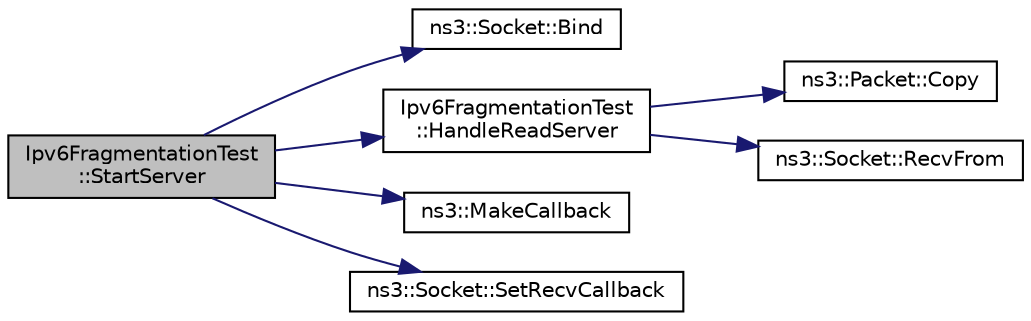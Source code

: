 digraph "Ipv6FragmentationTest::StartServer"
{
 // LATEX_PDF_SIZE
  edge [fontname="Helvetica",fontsize="10",labelfontname="Helvetica",labelfontsize="10"];
  node [fontname="Helvetica",fontsize="10",shape=record];
  rankdir="LR";
  Node1 [label="Ipv6FragmentationTest\l::StartServer",height=0.2,width=0.4,color="black", fillcolor="grey75", style="filled", fontcolor="black",tooltip="Start the server."];
  Node1 -> Node2 [color="midnightblue",fontsize="10",style="solid",fontname="Helvetica"];
  Node2 [label="ns3::Socket::Bind",height=0.2,width=0.4,color="black", fillcolor="white", style="filled",URL="$classns3_1_1_socket.html#ada93439a43de2028b5a8fc6621dad482",tooltip="Allocate a local endpoint for this socket."];
  Node1 -> Node3 [color="midnightblue",fontsize="10",style="solid",fontname="Helvetica"];
  Node3 [label="Ipv6FragmentationTest\l::HandleReadServer",height=0.2,width=0.4,color="black", fillcolor="white", style="filled",URL="$class_ipv6_fragmentation_test.html#a3e548835f02712c58b19277eb0aeb110",tooltip="Handle incoming packets."];
  Node3 -> Node4 [color="midnightblue",fontsize="10",style="solid",fontname="Helvetica"];
  Node4 [label="ns3::Packet::Copy",height=0.2,width=0.4,color="black", fillcolor="white", style="filled",URL="$classns3_1_1_packet.html#afb38be706cfc761bc1c0591f595fc1b7",tooltip="performs a COW copy of the packet."];
  Node3 -> Node5 [color="midnightblue",fontsize="10",style="solid",fontname="Helvetica"];
  Node5 [label="ns3::Socket::RecvFrom",height=0.2,width=0.4,color="black", fillcolor="white", style="filled",URL="$classns3_1_1_socket.html#af22378d7af9a2745a9eada20210da215",tooltip="Read a single packet from the socket and retrieve the sender address."];
  Node1 -> Node6 [color="midnightblue",fontsize="10",style="solid",fontname="Helvetica"];
  Node6 [label="ns3::MakeCallback",height=0.2,width=0.4,color="black", fillcolor="white", style="filled",URL="$namespacens3.html#af1dde3c04374147fca0cfe3b0766d664",tooltip="Build Callbacks for class method members which take varying numbers of arguments and potentially retu..."];
  Node1 -> Node7 [color="midnightblue",fontsize="10",style="solid",fontname="Helvetica"];
  Node7 [label="ns3::Socket::SetRecvCallback",height=0.2,width=0.4,color="black", fillcolor="white", style="filled",URL="$classns3_1_1_socket.html#a243f7835ef1a85f9270fd3577e3a40da",tooltip="Notify application when new data is available to be read."];
}

